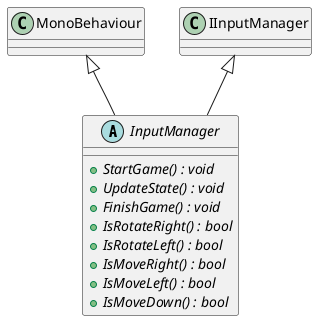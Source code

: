 @startuml
abstract class InputManager {
    + {abstract} StartGame() : void
    + {abstract} UpdateState() : void
    + {abstract} FinishGame() : void
    + {abstract} IsRotateRight() : bool
    + {abstract} IsRotateLeft() : bool
    + {abstract} IsMoveRight() : bool
    + {abstract} IsMoveLeft() : bool
    + {abstract} IsMoveDown() : bool
}
MonoBehaviour <|-- InputManager
IInputManager <|-- InputManager
@enduml
